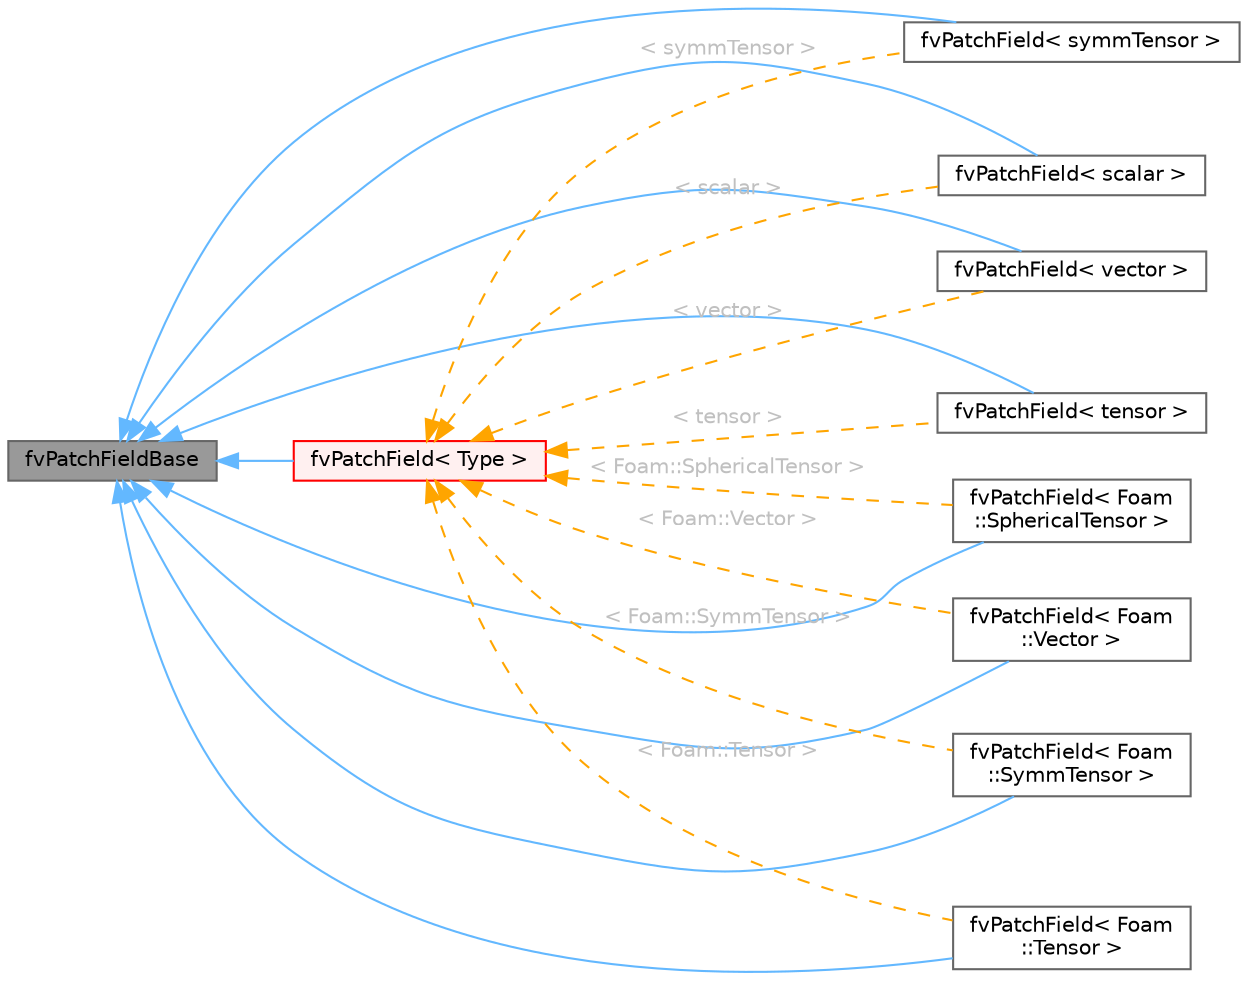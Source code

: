 digraph "fvPatchFieldBase"
{
 // LATEX_PDF_SIZE
  bgcolor="transparent";
  edge [fontname=Helvetica,fontsize=10,labelfontname=Helvetica,labelfontsize=10];
  node [fontname=Helvetica,fontsize=10,shape=box,height=0.2,width=0.4];
  rankdir="LR";
  Node1 [id="Node000001",label="fvPatchFieldBase",height=0.2,width=0.4,color="gray40", fillcolor="grey60", style="filled", fontcolor="black",tooltip=" "];
  Node1 -> Node2 [id="edge1_Node000001_Node000002",dir="back",color="steelblue1",style="solid",tooltip=" "];
  Node2 [id="Node000002",label="fvPatchField\< symmTensor \>",height=0.2,width=0.4,color="gray40", fillcolor="white", style="filled",URL="$classFoam_1_1fvPatchField.html",tooltip=" "];
  Node1 -> Node3 [id="edge2_Node000001_Node000003",dir="back",color="steelblue1",style="solid",tooltip=" "];
  Node3 [id="Node000003",label="fvPatchField\< scalar \>",height=0.2,width=0.4,color="gray40", fillcolor="white", style="filled",URL="$classFoam_1_1fvPatchField.html",tooltip=" "];
  Node1 -> Node4 [id="edge3_Node000001_Node000004",dir="back",color="steelblue1",style="solid",tooltip=" "];
  Node4 [id="Node000004",label="fvPatchField\< vector \>",height=0.2,width=0.4,color="gray40", fillcolor="white", style="filled",URL="$classFoam_1_1fvPatchField.html",tooltip=" "];
  Node1 -> Node5 [id="edge4_Node000001_Node000005",dir="back",color="steelblue1",style="solid",tooltip=" "];
  Node5 [id="Node000005",label="fvPatchField\< tensor \>",height=0.2,width=0.4,color="gray40", fillcolor="white", style="filled",URL="$classFoam_1_1fvPatchField.html",tooltip=" "];
  Node1 -> Node6 [id="edge5_Node000001_Node000006",dir="back",color="steelblue1",style="solid",tooltip=" "];
  Node6 [id="Node000006",label="fvPatchField\< Foam\l::Vector \>",height=0.2,width=0.4,color="gray40", fillcolor="white", style="filled",URL="$classFoam_1_1fvPatchField.html",tooltip=" "];
  Node1 -> Node7 [id="edge6_Node000001_Node000007",dir="back",color="steelblue1",style="solid",tooltip=" "];
  Node7 [id="Node000007",label="fvPatchField\< Foam\l::SphericalTensor \>",height=0.2,width=0.4,color="gray40", fillcolor="white", style="filled",URL="$classFoam_1_1fvPatchField.html",tooltip=" "];
  Node1 -> Node8 [id="edge7_Node000001_Node000008",dir="back",color="steelblue1",style="solid",tooltip=" "];
  Node8 [id="Node000008",label="fvPatchField\< Foam\l::SymmTensor \>",height=0.2,width=0.4,color="gray40", fillcolor="white", style="filled",URL="$classFoam_1_1fvPatchField.html",tooltip=" "];
  Node1 -> Node9 [id="edge8_Node000001_Node000009",dir="back",color="steelblue1",style="solid",tooltip=" "];
  Node9 [id="Node000009",label="fvPatchField\< Foam\l::Tensor \>",height=0.2,width=0.4,color="gray40", fillcolor="white", style="filled",URL="$classFoam_1_1fvPatchField.html",tooltip=" "];
  Node1 -> Node10 [id="edge9_Node000001_Node000010",dir="back",color="steelblue1",style="solid",tooltip=" "];
  Node10 [id="Node000010",label="fvPatchField\< Type \>",height=0.2,width=0.4,color="red", fillcolor="#FFF0F0", style="filled",URL="$classFoam_1_1fvPatchField.html",tooltip="Abstract base class with a fat-interface to all derived classes covering all possible ways in which t..."];
  Node10 -> Node2 [id="edge10_Node000010_Node000002",dir="back",color="orange",style="dashed",tooltip=" ",label=" \< symmTensor \>",fontcolor="grey" ];
  Node10 -> Node3 [id="edge11_Node000010_Node000003",dir="back",color="orange",style="dashed",tooltip=" ",label=" \< scalar \>",fontcolor="grey" ];
  Node10 -> Node4 [id="edge12_Node000010_Node000004",dir="back",color="orange",style="dashed",tooltip=" ",label=" \< vector \>",fontcolor="grey" ];
  Node10 -> Node5 [id="edge13_Node000010_Node000005",dir="back",color="orange",style="dashed",tooltip=" ",label=" \< tensor \>",fontcolor="grey" ];
  Node10 -> Node6 [id="edge14_Node000010_Node000006",dir="back",color="orange",style="dashed",tooltip=" ",label=" \< Foam::Vector \>",fontcolor="grey" ];
  Node10 -> Node7 [id="edge15_Node000010_Node000007",dir="back",color="orange",style="dashed",tooltip=" ",label=" \< Foam::SphericalTensor \>",fontcolor="grey" ];
  Node10 -> Node8 [id="edge16_Node000010_Node000008",dir="back",color="orange",style="dashed",tooltip=" ",label=" \< Foam::SymmTensor \>",fontcolor="grey" ];
  Node10 -> Node9 [id="edge17_Node000010_Node000009",dir="back",color="orange",style="dashed",tooltip=" ",label=" \< Foam::Tensor \>",fontcolor="grey" ];
}
